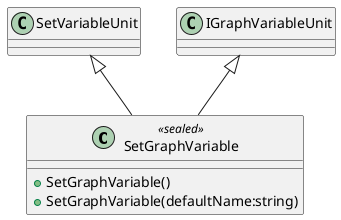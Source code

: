 @startuml
class SetGraphVariable <<sealed>> {
    + SetGraphVariable()
    + SetGraphVariable(defaultName:string)
}
SetVariableUnit <|-- SetGraphVariable
IGraphVariableUnit <|-- SetGraphVariable
@enduml
